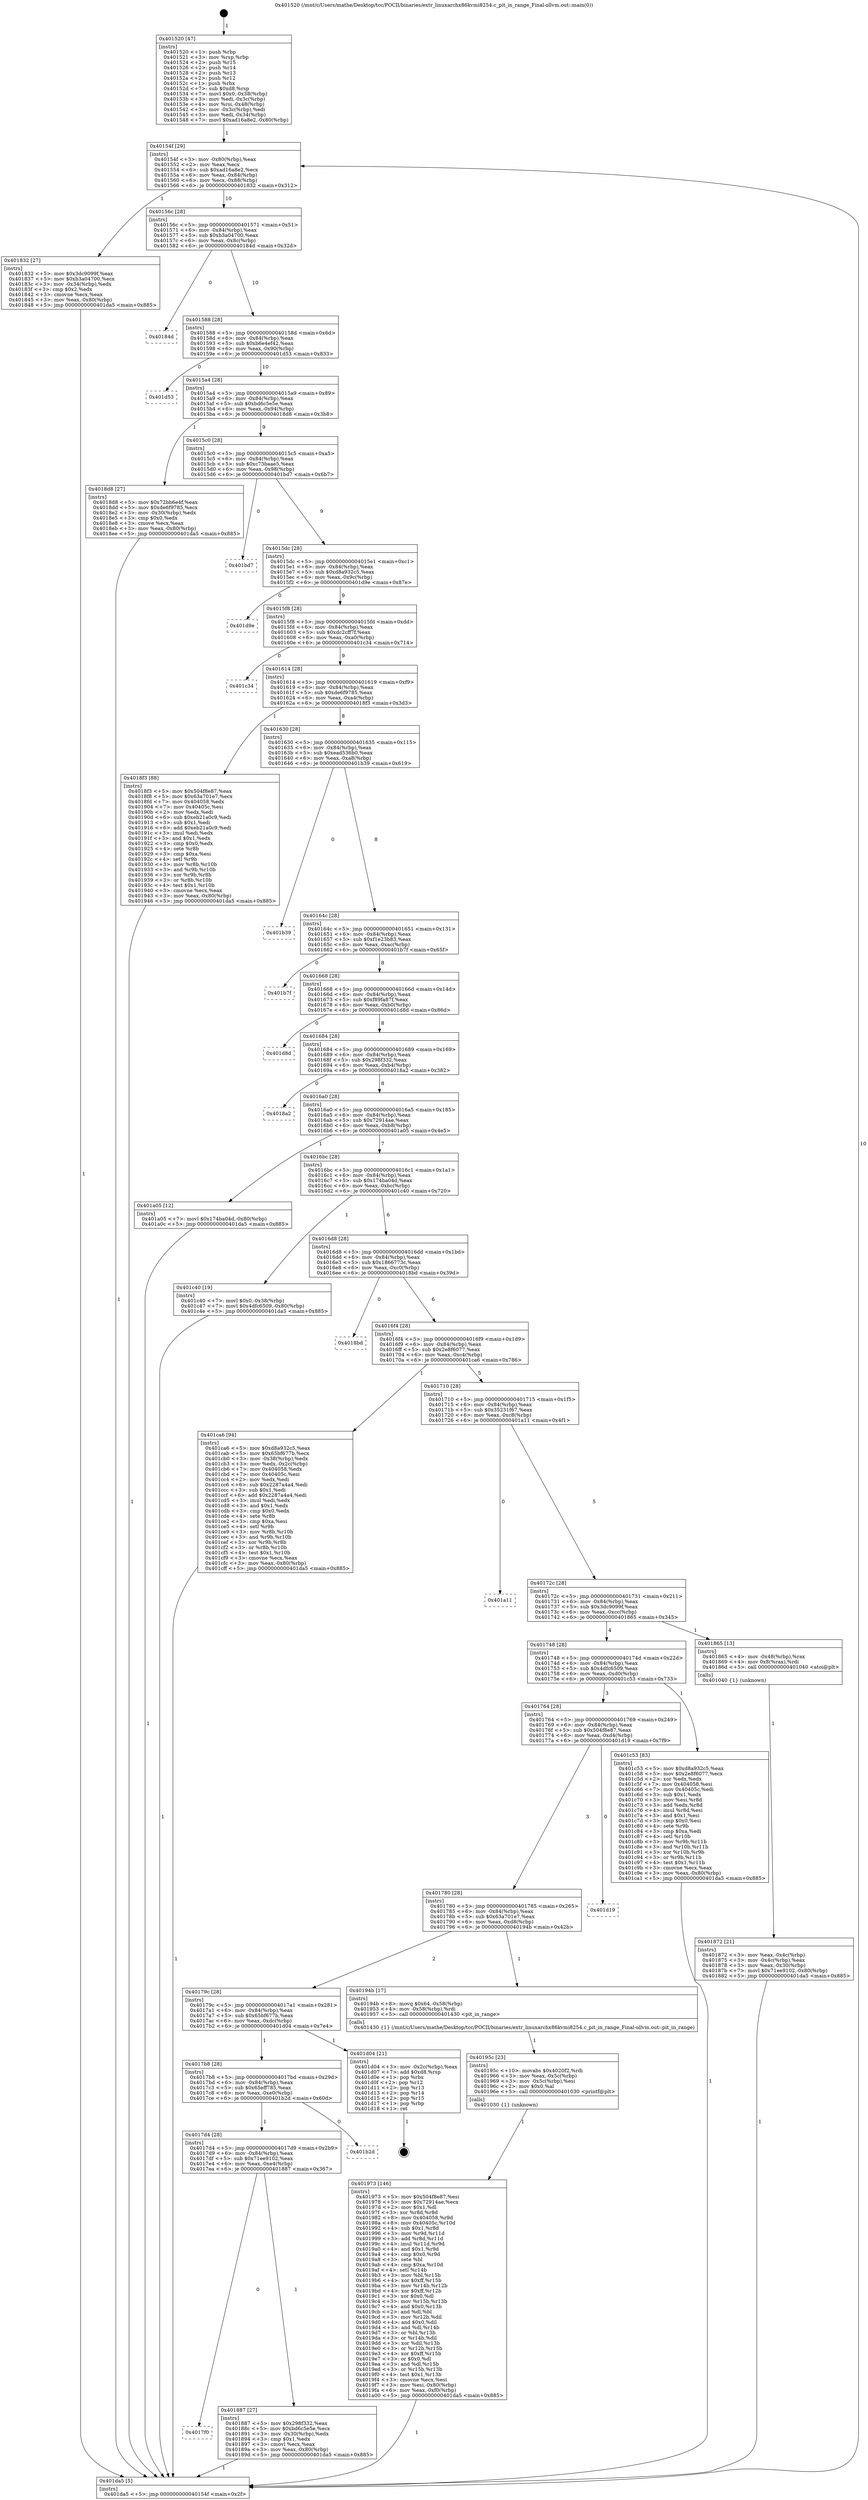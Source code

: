 digraph "0x401520" {
  label = "0x401520 (/mnt/c/Users/mathe/Desktop/tcc/POCII/binaries/extr_linuxarchx86kvmi8254.c_pit_in_range_Final-ollvm.out::main(0))"
  labelloc = "t"
  node[shape=record]

  Entry [label="",width=0.3,height=0.3,shape=circle,fillcolor=black,style=filled]
  "0x40154f" [label="{
     0x40154f [29]\l
     | [instrs]\l
     &nbsp;&nbsp;0x40154f \<+3\>: mov -0x80(%rbp),%eax\l
     &nbsp;&nbsp;0x401552 \<+2\>: mov %eax,%ecx\l
     &nbsp;&nbsp;0x401554 \<+6\>: sub $0xad16a8e2,%ecx\l
     &nbsp;&nbsp;0x40155a \<+6\>: mov %eax,-0x84(%rbp)\l
     &nbsp;&nbsp;0x401560 \<+6\>: mov %ecx,-0x88(%rbp)\l
     &nbsp;&nbsp;0x401566 \<+6\>: je 0000000000401832 \<main+0x312\>\l
  }"]
  "0x401832" [label="{
     0x401832 [27]\l
     | [instrs]\l
     &nbsp;&nbsp;0x401832 \<+5\>: mov $0x3dc9099f,%eax\l
     &nbsp;&nbsp;0x401837 \<+5\>: mov $0xb3a04700,%ecx\l
     &nbsp;&nbsp;0x40183c \<+3\>: mov -0x34(%rbp),%edx\l
     &nbsp;&nbsp;0x40183f \<+3\>: cmp $0x2,%edx\l
     &nbsp;&nbsp;0x401842 \<+3\>: cmovne %ecx,%eax\l
     &nbsp;&nbsp;0x401845 \<+3\>: mov %eax,-0x80(%rbp)\l
     &nbsp;&nbsp;0x401848 \<+5\>: jmp 0000000000401da5 \<main+0x885\>\l
  }"]
  "0x40156c" [label="{
     0x40156c [28]\l
     | [instrs]\l
     &nbsp;&nbsp;0x40156c \<+5\>: jmp 0000000000401571 \<main+0x51\>\l
     &nbsp;&nbsp;0x401571 \<+6\>: mov -0x84(%rbp),%eax\l
     &nbsp;&nbsp;0x401577 \<+5\>: sub $0xb3a04700,%eax\l
     &nbsp;&nbsp;0x40157c \<+6\>: mov %eax,-0x8c(%rbp)\l
     &nbsp;&nbsp;0x401582 \<+6\>: je 000000000040184d \<main+0x32d\>\l
  }"]
  "0x401da5" [label="{
     0x401da5 [5]\l
     | [instrs]\l
     &nbsp;&nbsp;0x401da5 \<+5\>: jmp 000000000040154f \<main+0x2f\>\l
  }"]
  "0x401520" [label="{
     0x401520 [47]\l
     | [instrs]\l
     &nbsp;&nbsp;0x401520 \<+1\>: push %rbp\l
     &nbsp;&nbsp;0x401521 \<+3\>: mov %rsp,%rbp\l
     &nbsp;&nbsp;0x401524 \<+2\>: push %r15\l
     &nbsp;&nbsp;0x401526 \<+2\>: push %r14\l
     &nbsp;&nbsp;0x401528 \<+2\>: push %r13\l
     &nbsp;&nbsp;0x40152a \<+2\>: push %r12\l
     &nbsp;&nbsp;0x40152c \<+1\>: push %rbx\l
     &nbsp;&nbsp;0x40152d \<+7\>: sub $0xd8,%rsp\l
     &nbsp;&nbsp;0x401534 \<+7\>: movl $0x0,-0x38(%rbp)\l
     &nbsp;&nbsp;0x40153b \<+3\>: mov %edi,-0x3c(%rbp)\l
     &nbsp;&nbsp;0x40153e \<+4\>: mov %rsi,-0x48(%rbp)\l
     &nbsp;&nbsp;0x401542 \<+3\>: mov -0x3c(%rbp),%edi\l
     &nbsp;&nbsp;0x401545 \<+3\>: mov %edi,-0x34(%rbp)\l
     &nbsp;&nbsp;0x401548 \<+7\>: movl $0xad16a8e2,-0x80(%rbp)\l
  }"]
  Exit [label="",width=0.3,height=0.3,shape=circle,fillcolor=black,style=filled,peripheries=2]
  "0x40184d" [label="{
     0x40184d\l
  }", style=dashed]
  "0x401588" [label="{
     0x401588 [28]\l
     | [instrs]\l
     &nbsp;&nbsp;0x401588 \<+5\>: jmp 000000000040158d \<main+0x6d\>\l
     &nbsp;&nbsp;0x40158d \<+6\>: mov -0x84(%rbp),%eax\l
     &nbsp;&nbsp;0x401593 \<+5\>: sub $0xb6e4ef42,%eax\l
     &nbsp;&nbsp;0x401598 \<+6\>: mov %eax,-0x90(%rbp)\l
     &nbsp;&nbsp;0x40159e \<+6\>: je 0000000000401d53 \<main+0x833\>\l
  }"]
  "0x401973" [label="{
     0x401973 [146]\l
     | [instrs]\l
     &nbsp;&nbsp;0x401973 \<+5\>: mov $0x504f8e87,%esi\l
     &nbsp;&nbsp;0x401978 \<+5\>: mov $0x72914ae,%ecx\l
     &nbsp;&nbsp;0x40197d \<+2\>: mov $0x1,%dl\l
     &nbsp;&nbsp;0x40197f \<+3\>: xor %r8d,%r8d\l
     &nbsp;&nbsp;0x401982 \<+8\>: mov 0x404058,%r9d\l
     &nbsp;&nbsp;0x40198a \<+8\>: mov 0x40405c,%r10d\l
     &nbsp;&nbsp;0x401992 \<+4\>: sub $0x1,%r8d\l
     &nbsp;&nbsp;0x401996 \<+3\>: mov %r9d,%r11d\l
     &nbsp;&nbsp;0x401999 \<+3\>: add %r8d,%r11d\l
     &nbsp;&nbsp;0x40199c \<+4\>: imul %r11d,%r9d\l
     &nbsp;&nbsp;0x4019a0 \<+4\>: and $0x1,%r9d\l
     &nbsp;&nbsp;0x4019a4 \<+4\>: cmp $0x0,%r9d\l
     &nbsp;&nbsp;0x4019a8 \<+3\>: sete %bl\l
     &nbsp;&nbsp;0x4019ab \<+4\>: cmp $0xa,%r10d\l
     &nbsp;&nbsp;0x4019af \<+4\>: setl %r14b\l
     &nbsp;&nbsp;0x4019b3 \<+3\>: mov %bl,%r15b\l
     &nbsp;&nbsp;0x4019b6 \<+4\>: xor $0xff,%r15b\l
     &nbsp;&nbsp;0x4019ba \<+3\>: mov %r14b,%r12b\l
     &nbsp;&nbsp;0x4019bd \<+4\>: xor $0xff,%r12b\l
     &nbsp;&nbsp;0x4019c1 \<+3\>: xor $0x0,%dl\l
     &nbsp;&nbsp;0x4019c4 \<+3\>: mov %r15b,%r13b\l
     &nbsp;&nbsp;0x4019c7 \<+4\>: and $0x0,%r13b\l
     &nbsp;&nbsp;0x4019cb \<+2\>: and %dl,%bl\l
     &nbsp;&nbsp;0x4019cd \<+3\>: mov %r12b,%dil\l
     &nbsp;&nbsp;0x4019d0 \<+4\>: and $0x0,%dil\l
     &nbsp;&nbsp;0x4019d4 \<+3\>: and %dl,%r14b\l
     &nbsp;&nbsp;0x4019d7 \<+3\>: or %bl,%r13b\l
     &nbsp;&nbsp;0x4019da \<+3\>: or %r14b,%dil\l
     &nbsp;&nbsp;0x4019dd \<+3\>: xor %dil,%r13b\l
     &nbsp;&nbsp;0x4019e0 \<+3\>: or %r12b,%r15b\l
     &nbsp;&nbsp;0x4019e3 \<+4\>: xor $0xff,%r15b\l
     &nbsp;&nbsp;0x4019e7 \<+3\>: or $0x0,%dl\l
     &nbsp;&nbsp;0x4019ea \<+3\>: and %dl,%r15b\l
     &nbsp;&nbsp;0x4019ed \<+3\>: or %r15b,%r13b\l
     &nbsp;&nbsp;0x4019f0 \<+4\>: test $0x1,%r13b\l
     &nbsp;&nbsp;0x4019f4 \<+3\>: cmovne %ecx,%esi\l
     &nbsp;&nbsp;0x4019f7 \<+3\>: mov %esi,-0x80(%rbp)\l
     &nbsp;&nbsp;0x4019fa \<+6\>: mov %eax,-0xf0(%rbp)\l
     &nbsp;&nbsp;0x401a00 \<+5\>: jmp 0000000000401da5 \<main+0x885\>\l
  }"]
  "0x401d53" [label="{
     0x401d53\l
  }", style=dashed]
  "0x4015a4" [label="{
     0x4015a4 [28]\l
     | [instrs]\l
     &nbsp;&nbsp;0x4015a4 \<+5\>: jmp 00000000004015a9 \<main+0x89\>\l
     &nbsp;&nbsp;0x4015a9 \<+6\>: mov -0x84(%rbp),%eax\l
     &nbsp;&nbsp;0x4015af \<+5\>: sub $0xbd6c5e5e,%eax\l
     &nbsp;&nbsp;0x4015b4 \<+6\>: mov %eax,-0x94(%rbp)\l
     &nbsp;&nbsp;0x4015ba \<+6\>: je 00000000004018d8 \<main+0x3b8\>\l
  }"]
  "0x40195c" [label="{
     0x40195c [23]\l
     | [instrs]\l
     &nbsp;&nbsp;0x40195c \<+10\>: movabs $0x4020f2,%rdi\l
     &nbsp;&nbsp;0x401966 \<+3\>: mov %eax,-0x5c(%rbp)\l
     &nbsp;&nbsp;0x401969 \<+3\>: mov -0x5c(%rbp),%esi\l
     &nbsp;&nbsp;0x40196c \<+2\>: mov $0x0,%al\l
     &nbsp;&nbsp;0x40196e \<+5\>: call 0000000000401030 \<printf@plt\>\l
     | [calls]\l
     &nbsp;&nbsp;0x401030 \{1\} (unknown)\l
  }"]
  "0x4018d8" [label="{
     0x4018d8 [27]\l
     | [instrs]\l
     &nbsp;&nbsp;0x4018d8 \<+5\>: mov $0x72bb6e4f,%eax\l
     &nbsp;&nbsp;0x4018dd \<+5\>: mov $0xde6f9785,%ecx\l
     &nbsp;&nbsp;0x4018e2 \<+3\>: mov -0x30(%rbp),%edx\l
     &nbsp;&nbsp;0x4018e5 \<+3\>: cmp $0x0,%edx\l
     &nbsp;&nbsp;0x4018e8 \<+3\>: cmove %ecx,%eax\l
     &nbsp;&nbsp;0x4018eb \<+3\>: mov %eax,-0x80(%rbp)\l
     &nbsp;&nbsp;0x4018ee \<+5\>: jmp 0000000000401da5 \<main+0x885\>\l
  }"]
  "0x4015c0" [label="{
     0x4015c0 [28]\l
     | [instrs]\l
     &nbsp;&nbsp;0x4015c0 \<+5\>: jmp 00000000004015c5 \<main+0xa5\>\l
     &nbsp;&nbsp;0x4015c5 \<+6\>: mov -0x84(%rbp),%eax\l
     &nbsp;&nbsp;0x4015cb \<+5\>: sub $0xc73baae5,%eax\l
     &nbsp;&nbsp;0x4015d0 \<+6\>: mov %eax,-0x98(%rbp)\l
     &nbsp;&nbsp;0x4015d6 \<+6\>: je 0000000000401bd7 \<main+0x6b7\>\l
  }"]
  "0x4017f0" [label="{
     0x4017f0\l
  }", style=dashed]
  "0x401bd7" [label="{
     0x401bd7\l
  }", style=dashed]
  "0x4015dc" [label="{
     0x4015dc [28]\l
     | [instrs]\l
     &nbsp;&nbsp;0x4015dc \<+5\>: jmp 00000000004015e1 \<main+0xc1\>\l
     &nbsp;&nbsp;0x4015e1 \<+6\>: mov -0x84(%rbp),%eax\l
     &nbsp;&nbsp;0x4015e7 \<+5\>: sub $0xd8a932c5,%eax\l
     &nbsp;&nbsp;0x4015ec \<+6\>: mov %eax,-0x9c(%rbp)\l
     &nbsp;&nbsp;0x4015f2 \<+6\>: je 0000000000401d9e \<main+0x87e\>\l
  }"]
  "0x401887" [label="{
     0x401887 [27]\l
     | [instrs]\l
     &nbsp;&nbsp;0x401887 \<+5\>: mov $0x298f332,%eax\l
     &nbsp;&nbsp;0x40188c \<+5\>: mov $0xbd6c5e5e,%ecx\l
     &nbsp;&nbsp;0x401891 \<+3\>: mov -0x30(%rbp),%edx\l
     &nbsp;&nbsp;0x401894 \<+3\>: cmp $0x1,%edx\l
     &nbsp;&nbsp;0x401897 \<+3\>: cmovl %ecx,%eax\l
     &nbsp;&nbsp;0x40189a \<+3\>: mov %eax,-0x80(%rbp)\l
     &nbsp;&nbsp;0x40189d \<+5\>: jmp 0000000000401da5 \<main+0x885\>\l
  }"]
  "0x401d9e" [label="{
     0x401d9e\l
  }", style=dashed]
  "0x4015f8" [label="{
     0x4015f8 [28]\l
     | [instrs]\l
     &nbsp;&nbsp;0x4015f8 \<+5\>: jmp 00000000004015fd \<main+0xdd\>\l
     &nbsp;&nbsp;0x4015fd \<+6\>: mov -0x84(%rbp),%eax\l
     &nbsp;&nbsp;0x401603 \<+5\>: sub $0xdc2cff7f,%eax\l
     &nbsp;&nbsp;0x401608 \<+6\>: mov %eax,-0xa0(%rbp)\l
     &nbsp;&nbsp;0x40160e \<+6\>: je 0000000000401c34 \<main+0x714\>\l
  }"]
  "0x4017d4" [label="{
     0x4017d4 [28]\l
     | [instrs]\l
     &nbsp;&nbsp;0x4017d4 \<+5\>: jmp 00000000004017d9 \<main+0x2b9\>\l
     &nbsp;&nbsp;0x4017d9 \<+6\>: mov -0x84(%rbp),%eax\l
     &nbsp;&nbsp;0x4017df \<+5\>: sub $0x71ee9102,%eax\l
     &nbsp;&nbsp;0x4017e4 \<+6\>: mov %eax,-0xe4(%rbp)\l
     &nbsp;&nbsp;0x4017ea \<+6\>: je 0000000000401887 \<main+0x367\>\l
  }"]
  "0x401c34" [label="{
     0x401c34\l
  }", style=dashed]
  "0x401614" [label="{
     0x401614 [28]\l
     | [instrs]\l
     &nbsp;&nbsp;0x401614 \<+5\>: jmp 0000000000401619 \<main+0xf9\>\l
     &nbsp;&nbsp;0x401619 \<+6\>: mov -0x84(%rbp),%eax\l
     &nbsp;&nbsp;0x40161f \<+5\>: sub $0xde6f9785,%eax\l
     &nbsp;&nbsp;0x401624 \<+6\>: mov %eax,-0xa4(%rbp)\l
     &nbsp;&nbsp;0x40162a \<+6\>: je 00000000004018f3 \<main+0x3d3\>\l
  }"]
  "0x401b2d" [label="{
     0x401b2d\l
  }", style=dashed]
  "0x4018f3" [label="{
     0x4018f3 [88]\l
     | [instrs]\l
     &nbsp;&nbsp;0x4018f3 \<+5\>: mov $0x504f8e87,%eax\l
     &nbsp;&nbsp;0x4018f8 \<+5\>: mov $0x63a701e7,%ecx\l
     &nbsp;&nbsp;0x4018fd \<+7\>: mov 0x404058,%edx\l
     &nbsp;&nbsp;0x401904 \<+7\>: mov 0x40405c,%esi\l
     &nbsp;&nbsp;0x40190b \<+2\>: mov %edx,%edi\l
     &nbsp;&nbsp;0x40190d \<+6\>: sub $0xeb21a0c9,%edi\l
     &nbsp;&nbsp;0x401913 \<+3\>: sub $0x1,%edi\l
     &nbsp;&nbsp;0x401916 \<+6\>: add $0xeb21a0c9,%edi\l
     &nbsp;&nbsp;0x40191c \<+3\>: imul %edi,%edx\l
     &nbsp;&nbsp;0x40191f \<+3\>: and $0x1,%edx\l
     &nbsp;&nbsp;0x401922 \<+3\>: cmp $0x0,%edx\l
     &nbsp;&nbsp;0x401925 \<+4\>: sete %r8b\l
     &nbsp;&nbsp;0x401929 \<+3\>: cmp $0xa,%esi\l
     &nbsp;&nbsp;0x40192c \<+4\>: setl %r9b\l
     &nbsp;&nbsp;0x401930 \<+3\>: mov %r8b,%r10b\l
     &nbsp;&nbsp;0x401933 \<+3\>: and %r9b,%r10b\l
     &nbsp;&nbsp;0x401936 \<+3\>: xor %r9b,%r8b\l
     &nbsp;&nbsp;0x401939 \<+3\>: or %r8b,%r10b\l
     &nbsp;&nbsp;0x40193c \<+4\>: test $0x1,%r10b\l
     &nbsp;&nbsp;0x401940 \<+3\>: cmovne %ecx,%eax\l
     &nbsp;&nbsp;0x401943 \<+3\>: mov %eax,-0x80(%rbp)\l
     &nbsp;&nbsp;0x401946 \<+5\>: jmp 0000000000401da5 \<main+0x885\>\l
  }"]
  "0x401630" [label="{
     0x401630 [28]\l
     | [instrs]\l
     &nbsp;&nbsp;0x401630 \<+5\>: jmp 0000000000401635 \<main+0x115\>\l
     &nbsp;&nbsp;0x401635 \<+6\>: mov -0x84(%rbp),%eax\l
     &nbsp;&nbsp;0x40163b \<+5\>: sub $0xead536b0,%eax\l
     &nbsp;&nbsp;0x401640 \<+6\>: mov %eax,-0xa8(%rbp)\l
     &nbsp;&nbsp;0x401646 \<+6\>: je 0000000000401b39 \<main+0x619\>\l
  }"]
  "0x4017b8" [label="{
     0x4017b8 [28]\l
     | [instrs]\l
     &nbsp;&nbsp;0x4017b8 \<+5\>: jmp 00000000004017bd \<main+0x29d\>\l
     &nbsp;&nbsp;0x4017bd \<+6\>: mov -0x84(%rbp),%eax\l
     &nbsp;&nbsp;0x4017c3 \<+5\>: sub $0x65eff785,%eax\l
     &nbsp;&nbsp;0x4017c8 \<+6\>: mov %eax,-0xe0(%rbp)\l
     &nbsp;&nbsp;0x4017ce \<+6\>: je 0000000000401b2d \<main+0x60d\>\l
  }"]
  "0x401b39" [label="{
     0x401b39\l
  }", style=dashed]
  "0x40164c" [label="{
     0x40164c [28]\l
     | [instrs]\l
     &nbsp;&nbsp;0x40164c \<+5\>: jmp 0000000000401651 \<main+0x131\>\l
     &nbsp;&nbsp;0x401651 \<+6\>: mov -0x84(%rbp),%eax\l
     &nbsp;&nbsp;0x401657 \<+5\>: sub $0xf1e23b83,%eax\l
     &nbsp;&nbsp;0x40165c \<+6\>: mov %eax,-0xac(%rbp)\l
     &nbsp;&nbsp;0x401662 \<+6\>: je 0000000000401b7f \<main+0x65f\>\l
  }"]
  "0x401d04" [label="{
     0x401d04 [21]\l
     | [instrs]\l
     &nbsp;&nbsp;0x401d04 \<+3\>: mov -0x2c(%rbp),%eax\l
     &nbsp;&nbsp;0x401d07 \<+7\>: add $0xd8,%rsp\l
     &nbsp;&nbsp;0x401d0e \<+1\>: pop %rbx\l
     &nbsp;&nbsp;0x401d0f \<+2\>: pop %r12\l
     &nbsp;&nbsp;0x401d11 \<+2\>: pop %r13\l
     &nbsp;&nbsp;0x401d13 \<+2\>: pop %r14\l
     &nbsp;&nbsp;0x401d15 \<+2\>: pop %r15\l
     &nbsp;&nbsp;0x401d17 \<+1\>: pop %rbp\l
     &nbsp;&nbsp;0x401d18 \<+1\>: ret\l
  }"]
  "0x401b7f" [label="{
     0x401b7f\l
  }", style=dashed]
  "0x401668" [label="{
     0x401668 [28]\l
     | [instrs]\l
     &nbsp;&nbsp;0x401668 \<+5\>: jmp 000000000040166d \<main+0x14d\>\l
     &nbsp;&nbsp;0x40166d \<+6\>: mov -0x84(%rbp),%eax\l
     &nbsp;&nbsp;0x401673 \<+5\>: sub $0xf89fa87f,%eax\l
     &nbsp;&nbsp;0x401678 \<+6\>: mov %eax,-0xb0(%rbp)\l
     &nbsp;&nbsp;0x40167e \<+6\>: je 0000000000401d8d \<main+0x86d\>\l
  }"]
  "0x40179c" [label="{
     0x40179c [28]\l
     | [instrs]\l
     &nbsp;&nbsp;0x40179c \<+5\>: jmp 00000000004017a1 \<main+0x281\>\l
     &nbsp;&nbsp;0x4017a1 \<+6\>: mov -0x84(%rbp),%eax\l
     &nbsp;&nbsp;0x4017a7 \<+5\>: sub $0x65bf677b,%eax\l
     &nbsp;&nbsp;0x4017ac \<+6\>: mov %eax,-0xdc(%rbp)\l
     &nbsp;&nbsp;0x4017b2 \<+6\>: je 0000000000401d04 \<main+0x7e4\>\l
  }"]
  "0x401d8d" [label="{
     0x401d8d\l
  }", style=dashed]
  "0x401684" [label="{
     0x401684 [28]\l
     | [instrs]\l
     &nbsp;&nbsp;0x401684 \<+5\>: jmp 0000000000401689 \<main+0x169\>\l
     &nbsp;&nbsp;0x401689 \<+6\>: mov -0x84(%rbp),%eax\l
     &nbsp;&nbsp;0x40168f \<+5\>: sub $0x298f332,%eax\l
     &nbsp;&nbsp;0x401694 \<+6\>: mov %eax,-0xb4(%rbp)\l
     &nbsp;&nbsp;0x40169a \<+6\>: je 00000000004018a2 \<main+0x382\>\l
  }"]
  "0x40194b" [label="{
     0x40194b [17]\l
     | [instrs]\l
     &nbsp;&nbsp;0x40194b \<+8\>: movq $0x64,-0x58(%rbp)\l
     &nbsp;&nbsp;0x401953 \<+4\>: mov -0x58(%rbp),%rdi\l
     &nbsp;&nbsp;0x401957 \<+5\>: call 0000000000401430 \<pit_in_range\>\l
     | [calls]\l
     &nbsp;&nbsp;0x401430 \{1\} (/mnt/c/Users/mathe/Desktop/tcc/POCII/binaries/extr_linuxarchx86kvmi8254.c_pit_in_range_Final-ollvm.out::pit_in_range)\l
  }"]
  "0x4018a2" [label="{
     0x4018a2\l
  }", style=dashed]
  "0x4016a0" [label="{
     0x4016a0 [28]\l
     | [instrs]\l
     &nbsp;&nbsp;0x4016a0 \<+5\>: jmp 00000000004016a5 \<main+0x185\>\l
     &nbsp;&nbsp;0x4016a5 \<+6\>: mov -0x84(%rbp),%eax\l
     &nbsp;&nbsp;0x4016ab \<+5\>: sub $0x72914ae,%eax\l
     &nbsp;&nbsp;0x4016b0 \<+6\>: mov %eax,-0xb8(%rbp)\l
     &nbsp;&nbsp;0x4016b6 \<+6\>: je 0000000000401a05 \<main+0x4e5\>\l
  }"]
  "0x401780" [label="{
     0x401780 [28]\l
     | [instrs]\l
     &nbsp;&nbsp;0x401780 \<+5\>: jmp 0000000000401785 \<main+0x265\>\l
     &nbsp;&nbsp;0x401785 \<+6\>: mov -0x84(%rbp),%eax\l
     &nbsp;&nbsp;0x40178b \<+5\>: sub $0x63a701e7,%eax\l
     &nbsp;&nbsp;0x401790 \<+6\>: mov %eax,-0xd8(%rbp)\l
     &nbsp;&nbsp;0x401796 \<+6\>: je 000000000040194b \<main+0x42b\>\l
  }"]
  "0x401a05" [label="{
     0x401a05 [12]\l
     | [instrs]\l
     &nbsp;&nbsp;0x401a05 \<+7\>: movl $0x174ba04d,-0x80(%rbp)\l
     &nbsp;&nbsp;0x401a0c \<+5\>: jmp 0000000000401da5 \<main+0x885\>\l
  }"]
  "0x4016bc" [label="{
     0x4016bc [28]\l
     | [instrs]\l
     &nbsp;&nbsp;0x4016bc \<+5\>: jmp 00000000004016c1 \<main+0x1a1\>\l
     &nbsp;&nbsp;0x4016c1 \<+6\>: mov -0x84(%rbp),%eax\l
     &nbsp;&nbsp;0x4016c7 \<+5\>: sub $0x174ba04d,%eax\l
     &nbsp;&nbsp;0x4016cc \<+6\>: mov %eax,-0xbc(%rbp)\l
     &nbsp;&nbsp;0x4016d2 \<+6\>: je 0000000000401c40 \<main+0x720\>\l
  }"]
  "0x401d19" [label="{
     0x401d19\l
  }", style=dashed]
  "0x401c40" [label="{
     0x401c40 [19]\l
     | [instrs]\l
     &nbsp;&nbsp;0x401c40 \<+7\>: movl $0x0,-0x38(%rbp)\l
     &nbsp;&nbsp;0x401c47 \<+7\>: movl $0x4dfc6509,-0x80(%rbp)\l
     &nbsp;&nbsp;0x401c4e \<+5\>: jmp 0000000000401da5 \<main+0x885\>\l
  }"]
  "0x4016d8" [label="{
     0x4016d8 [28]\l
     | [instrs]\l
     &nbsp;&nbsp;0x4016d8 \<+5\>: jmp 00000000004016dd \<main+0x1bd\>\l
     &nbsp;&nbsp;0x4016dd \<+6\>: mov -0x84(%rbp),%eax\l
     &nbsp;&nbsp;0x4016e3 \<+5\>: sub $0x1866773c,%eax\l
     &nbsp;&nbsp;0x4016e8 \<+6\>: mov %eax,-0xc0(%rbp)\l
     &nbsp;&nbsp;0x4016ee \<+6\>: je 00000000004018bd \<main+0x39d\>\l
  }"]
  "0x401764" [label="{
     0x401764 [28]\l
     | [instrs]\l
     &nbsp;&nbsp;0x401764 \<+5\>: jmp 0000000000401769 \<main+0x249\>\l
     &nbsp;&nbsp;0x401769 \<+6\>: mov -0x84(%rbp),%eax\l
     &nbsp;&nbsp;0x40176f \<+5\>: sub $0x504f8e87,%eax\l
     &nbsp;&nbsp;0x401774 \<+6\>: mov %eax,-0xd4(%rbp)\l
     &nbsp;&nbsp;0x40177a \<+6\>: je 0000000000401d19 \<main+0x7f9\>\l
  }"]
  "0x4018bd" [label="{
     0x4018bd\l
  }", style=dashed]
  "0x4016f4" [label="{
     0x4016f4 [28]\l
     | [instrs]\l
     &nbsp;&nbsp;0x4016f4 \<+5\>: jmp 00000000004016f9 \<main+0x1d9\>\l
     &nbsp;&nbsp;0x4016f9 \<+6\>: mov -0x84(%rbp),%eax\l
     &nbsp;&nbsp;0x4016ff \<+5\>: sub $0x2e8f6077,%eax\l
     &nbsp;&nbsp;0x401704 \<+6\>: mov %eax,-0xc4(%rbp)\l
     &nbsp;&nbsp;0x40170a \<+6\>: je 0000000000401ca6 \<main+0x786\>\l
  }"]
  "0x401c53" [label="{
     0x401c53 [83]\l
     | [instrs]\l
     &nbsp;&nbsp;0x401c53 \<+5\>: mov $0xd8a932c5,%eax\l
     &nbsp;&nbsp;0x401c58 \<+5\>: mov $0x2e8f6077,%ecx\l
     &nbsp;&nbsp;0x401c5d \<+2\>: xor %edx,%edx\l
     &nbsp;&nbsp;0x401c5f \<+7\>: mov 0x404058,%esi\l
     &nbsp;&nbsp;0x401c66 \<+7\>: mov 0x40405c,%edi\l
     &nbsp;&nbsp;0x401c6d \<+3\>: sub $0x1,%edx\l
     &nbsp;&nbsp;0x401c70 \<+3\>: mov %esi,%r8d\l
     &nbsp;&nbsp;0x401c73 \<+3\>: add %edx,%r8d\l
     &nbsp;&nbsp;0x401c76 \<+4\>: imul %r8d,%esi\l
     &nbsp;&nbsp;0x401c7a \<+3\>: and $0x1,%esi\l
     &nbsp;&nbsp;0x401c7d \<+3\>: cmp $0x0,%esi\l
     &nbsp;&nbsp;0x401c80 \<+4\>: sete %r9b\l
     &nbsp;&nbsp;0x401c84 \<+3\>: cmp $0xa,%edi\l
     &nbsp;&nbsp;0x401c87 \<+4\>: setl %r10b\l
     &nbsp;&nbsp;0x401c8b \<+3\>: mov %r9b,%r11b\l
     &nbsp;&nbsp;0x401c8e \<+3\>: and %r10b,%r11b\l
     &nbsp;&nbsp;0x401c91 \<+3\>: xor %r10b,%r9b\l
     &nbsp;&nbsp;0x401c94 \<+3\>: or %r9b,%r11b\l
     &nbsp;&nbsp;0x401c97 \<+4\>: test $0x1,%r11b\l
     &nbsp;&nbsp;0x401c9b \<+3\>: cmovne %ecx,%eax\l
     &nbsp;&nbsp;0x401c9e \<+3\>: mov %eax,-0x80(%rbp)\l
     &nbsp;&nbsp;0x401ca1 \<+5\>: jmp 0000000000401da5 \<main+0x885\>\l
  }"]
  "0x401ca6" [label="{
     0x401ca6 [94]\l
     | [instrs]\l
     &nbsp;&nbsp;0x401ca6 \<+5\>: mov $0xd8a932c5,%eax\l
     &nbsp;&nbsp;0x401cab \<+5\>: mov $0x65bf677b,%ecx\l
     &nbsp;&nbsp;0x401cb0 \<+3\>: mov -0x38(%rbp),%edx\l
     &nbsp;&nbsp;0x401cb3 \<+3\>: mov %edx,-0x2c(%rbp)\l
     &nbsp;&nbsp;0x401cb6 \<+7\>: mov 0x404058,%edx\l
     &nbsp;&nbsp;0x401cbd \<+7\>: mov 0x40405c,%esi\l
     &nbsp;&nbsp;0x401cc4 \<+2\>: mov %edx,%edi\l
     &nbsp;&nbsp;0x401cc6 \<+6\>: sub $0x2287a4a4,%edi\l
     &nbsp;&nbsp;0x401ccc \<+3\>: sub $0x1,%edi\l
     &nbsp;&nbsp;0x401ccf \<+6\>: add $0x2287a4a4,%edi\l
     &nbsp;&nbsp;0x401cd5 \<+3\>: imul %edi,%edx\l
     &nbsp;&nbsp;0x401cd8 \<+3\>: and $0x1,%edx\l
     &nbsp;&nbsp;0x401cdb \<+3\>: cmp $0x0,%edx\l
     &nbsp;&nbsp;0x401cde \<+4\>: sete %r8b\l
     &nbsp;&nbsp;0x401ce2 \<+3\>: cmp $0xa,%esi\l
     &nbsp;&nbsp;0x401ce5 \<+4\>: setl %r9b\l
     &nbsp;&nbsp;0x401ce9 \<+3\>: mov %r8b,%r10b\l
     &nbsp;&nbsp;0x401cec \<+3\>: and %r9b,%r10b\l
     &nbsp;&nbsp;0x401cef \<+3\>: xor %r9b,%r8b\l
     &nbsp;&nbsp;0x401cf2 \<+3\>: or %r8b,%r10b\l
     &nbsp;&nbsp;0x401cf5 \<+4\>: test $0x1,%r10b\l
     &nbsp;&nbsp;0x401cf9 \<+3\>: cmovne %ecx,%eax\l
     &nbsp;&nbsp;0x401cfc \<+3\>: mov %eax,-0x80(%rbp)\l
     &nbsp;&nbsp;0x401cff \<+5\>: jmp 0000000000401da5 \<main+0x885\>\l
  }"]
  "0x401710" [label="{
     0x401710 [28]\l
     | [instrs]\l
     &nbsp;&nbsp;0x401710 \<+5\>: jmp 0000000000401715 \<main+0x1f5\>\l
     &nbsp;&nbsp;0x401715 \<+6\>: mov -0x84(%rbp),%eax\l
     &nbsp;&nbsp;0x40171b \<+5\>: sub $0x35231f67,%eax\l
     &nbsp;&nbsp;0x401720 \<+6\>: mov %eax,-0xc8(%rbp)\l
     &nbsp;&nbsp;0x401726 \<+6\>: je 0000000000401a11 \<main+0x4f1\>\l
  }"]
  "0x401872" [label="{
     0x401872 [21]\l
     | [instrs]\l
     &nbsp;&nbsp;0x401872 \<+3\>: mov %eax,-0x4c(%rbp)\l
     &nbsp;&nbsp;0x401875 \<+3\>: mov -0x4c(%rbp),%eax\l
     &nbsp;&nbsp;0x401878 \<+3\>: mov %eax,-0x30(%rbp)\l
     &nbsp;&nbsp;0x40187b \<+7\>: movl $0x71ee9102,-0x80(%rbp)\l
     &nbsp;&nbsp;0x401882 \<+5\>: jmp 0000000000401da5 \<main+0x885\>\l
  }"]
  "0x401a11" [label="{
     0x401a11\l
  }", style=dashed]
  "0x40172c" [label="{
     0x40172c [28]\l
     | [instrs]\l
     &nbsp;&nbsp;0x40172c \<+5\>: jmp 0000000000401731 \<main+0x211\>\l
     &nbsp;&nbsp;0x401731 \<+6\>: mov -0x84(%rbp),%eax\l
     &nbsp;&nbsp;0x401737 \<+5\>: sub $0x3dc9099f,%eax\l
     &nbsp;&nbsp;0x40173c \<+6\>: mov %eax,-0xcc(%rbp)\l
     &nbsp;&nbsp;0x401742 \<+6\>: je 0000000000401865 \<main+0x345\>\l
  }"]
  "0x401748" [label="{
     0x401748 [28]\l
     | [instrs]\l
     &nbsp;&nbsp;0x401748 \<+5\>: jmp 000000000040174d \<main+0x22d\>\l
     &nbsp;&nbsp;0x40174d \<+6\>: mov -0x84(%rbp),%eax\l
     &nbsp;&nbsp;0x401753 \<+5\>: sub $0x4dfc6509,%eax\l
     &nbsp;&nbsp;0x401758 \<+6\>: mov %eax,-0xd0(%rbp)\l
     &nbsp;&nbsp;0x40175e \<+6\>: je 0000000000401c53 \<main+0x733\>\l
  }"]
  "0x401865" [label="{
     0x401865 [13]\l
     | [instrs]\l
     &nbsp;&nbsp;0x401865 \<+4\>: mov -0x48(%rbp),%rax\l
     &nbsp;&nbsp;0x401869 \<+4\>: mov 0x8(%rax),%rdi\l
     &nbsp;&nbsp;0x40186d \<+5\>: call 0000000000401040 \<atoi@plt\>\l
     | [calls]\l
     &nbsp;&nbsp;0x401040 \{1\} (unknown)\l
  }"]
  Entry -> "0x401520" [label=" 1"]
  "0x40154f" -> "0x401832" [label=" 1"]
  "0x40154f" -> "0x40156c" [label=" 10"]
  "0x401832" -> "0x401da5" [label=" 1"]
  "0x401520" -> "0x40154f" [label=" 1"]
  "0x401da5" -> "0x40154f" [label=" 10"]
  "0x401d04" -> Exit [label=" 1"]
  "0x40156c" -> "0x40184d" [label=" 0"]
  "0x40156c" -> "0x401588" [label=" 10"]
  "0x401ca6" -> "0x401da5" [label=" 1"]
  "0x401588" -> "0x401d53" [label=" 0"]
  "0x401588" -> "0x4015a4" [label=" 10"]
  "0x401c53" -> "0x401da5" [label=" 1"]
  "0x4015a4" -> "0x4018d8" [label=" 1"]
  "0x4015a4" -> "0x4015c0" [label=" 9"]
  "0x401c40" -> "0x401da5" [label=" 1"]
  "0x4015c0" -> "0x401bd7" [label=" 0"]
  "0x4015c0" -> "0x4015dc" [label=" 9"]
  "0x401a05" -> "0x401da5" [label=" 1"]
  "0x4015dc" -> "0x401d9e" [label=" 0"]
  "0x4015dc" -> "0x4015f8" [label=" 9"]
  "0x401973" -> "0x401da5" [label=" 1"]
  "0x4015f8" -> "0x401c34" [label=" 0"]
  "0x4015f8" -> "0x401614" [label=" 9"]
  "0x40194b" -> "0x40195c" [label=" 1"]
  "0x401614" -> "0x4018f3" [label=" 1"]
  "0x401614" -> "0x401630" [label=" 8"]
  "0x4018f3" -> "0x401da5" [label=" 1"]
  "0x401630" -> "0x401b39" [label=" 0"]
  "0x401630" -> "0x40164c" [label=" 8"]
  "0x401887" -> "0x401da5" [label=" 1"]
  "0x40164c" -> "0x401b7f" [label=" 0"]
  "0x40164c" -> "0x401668" [label=" 8"]
  "0x4017d4" -> "0x4017f0" [label=" 0"]
  "0x401668" -> "0x401d8d" [label=" 0"]
  "0x401668" -> "0x401684" [label=" 8"]
  "0x40195c" -> "0x401973" [label=" 1"]
  "0x401684" -> "0x4018a2" [label=" 0"]
  "0x401684" -> "0x4016a0" [label=" 8"]
  "0x4017b8" -> "0x4017d4" [label=" 1"]
  "0x4016a0" -> "0x401a05" [label=" 1"]
  "0x4016a0" -> "0x4016bc" [label=" 7"]
  "0x4018d8" -> "0x401da5" [label=" 1"]
  "0x4016bc" -> "0x401c40" [label=" 1"]
  "0x4016bc" -> "0x4016d8" [label=" 6"]
  "0x40179c" -> "0x4017b8" [label=" 1"]
  "0x4016d8" -> "0x4018bd" [label=" 0"]
  "0x4016d8" -> "0x4016f4" [label=" 6"]
  "0x4017d4" -> "0x401887" [label=" 1"]
  "0x4016f4" -> "0x401ca6" [label=" 1"]
  "0x4016f4" -> "0x401710" [label=" 5"]
  "0x401780" -> "0x40179c" [label=" 2"]
  "0x401710" -> "0x401a11" [label=" 0"]
  "0x401710" -> "0x40172c" [label=" 5"]
  "0x4017b8" -> "0x401b2d" [label=" 0"]
  "0x40172c" -> "0x401865" [label=" 1"]
  "0x40172c" -> "0x401748" [label=" 4"]
  "0x401865" -> "0x401872" [label=" 1"]
  "0x401872" -> "0x401da5" [label=" 1"]
  "0x401780" -> "0x40194b" [label=" 1"]
  "0x401748" -> "0x401c53" [label=" 1"]
  "0x401748" -> "0x401764" [label=" 3"]
  "0x40179c" -> "0x401d04" [label=" 1"]
  "0x401764" -> "0x401d19" [label=" 0"]
  "0x401764" -> "0x401780" [label=" 3"]
}
